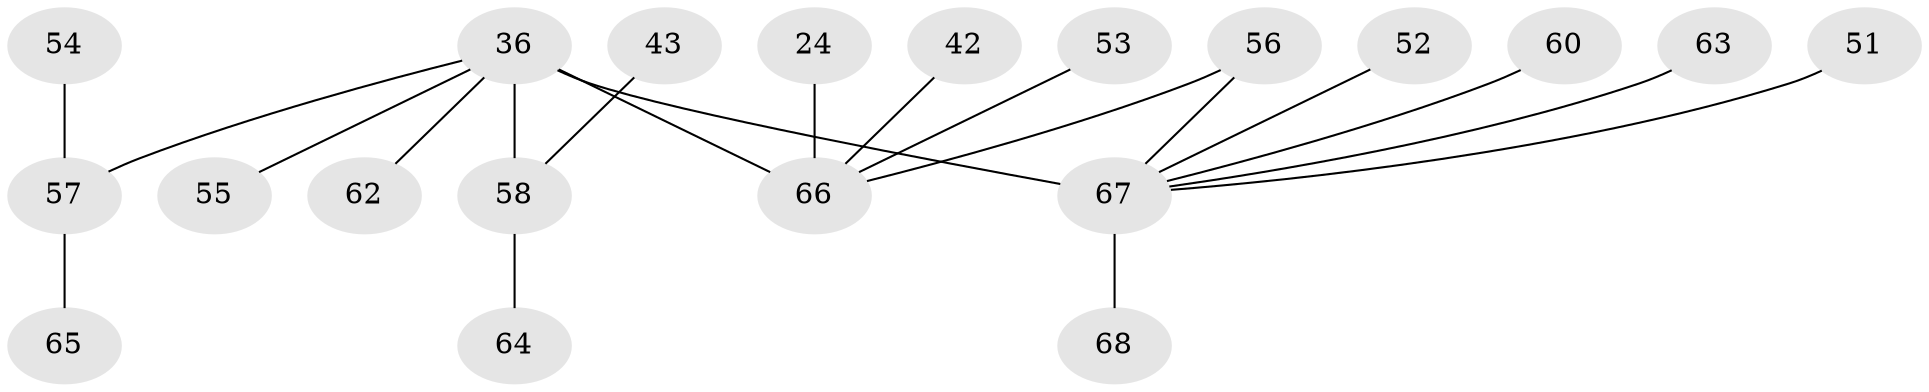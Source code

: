 // original degree distribution, {2: 0.2647058823529412, 22: 0.014705882352941176, 3: 0.14705882352941177, 5: 0.04411764705882353, 7: 0.014705882352941176, 6: 0.029411764705882353, 1: 0.4117647058823529, 4: 0.07352941176470588}
// Generated by graph-tools (version 1.1) at 2025/51/03/04/25 21:51:40]
// undirected, 20 vertices, 20 edges
graph export_dot {
graph [start="1"]
  node [color=gray90,style=filled];
  24;
  36 [super="+4+6+21+2"];
  42;
  43;
  51;
  52;
  53;
  54;
  55;
  56 [super="+26+37+45"];
  57 [super="+20+3+44+47+33+28"];
  58 [super="+12+17+27+35+48+50"];
  60 [super="+59"];
  62 [super="+61"];
  63;
  64;
  65;
  66 [super="+11+32"];
  67 [super="+46+40+49"];
  68;
  24 -- 66;
  36 -- 66 [weight=4];
  36 -- 55;
  36 -- 58 [weight=7];
  36 -- 57 [weight=3];
  36 -- 62;
  36 -- 67 [weight=5];
  42 -- 66;
  43 -- 58;
  51 -- 67;
  52 -- 67;
  53 -- 66;
  54 -- 57;
  56 -- 66 [weight=2];
  56 -- 67;
  57 -- 65;
  58 -- 64;
  60 -- 67;
  63 -- 67;
  67 -- 68;
}
